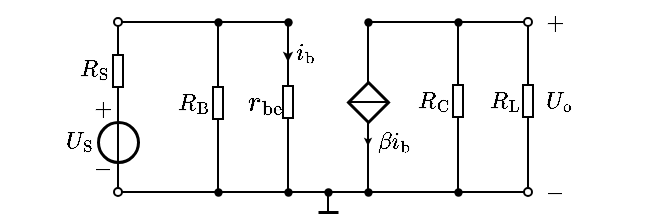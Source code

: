 <mxfile version="17.2.1" type="device"><diagram id="DjlsaW2NYaW3fOv1BPHt" name="第 1 页"><mxGraphModel dx="314" dy="228" grid="1" gridSize="5" guides="1" tooltips="1" connect="1" arrows="1" fold="1" page="1" pageScale="1" pageWidth="827" pageHeight="1169" math="1" shadow="0"><root><mxCell id="0"/><mxCell id="1" parent="0"/><mxCell id="vvexJ1z3C-hhkRDuJB4o-2" value="" style="endArrow=none;html=1;rounded=0;fontSize=10;startSize=4;endSize=4;endFill=0;startArrow=oval;startFill=0;" parent="1" edge="1"><mxGeometry width="50" height="50" relative="1" as="geometry"><mxPoint x="520" y="145" as="sourcePoint"/><mxPoint x="605" y="145" as="targetPoint"/></mxGeometry></mxCell><mxCell id="vvexJ1z3C-hhkRDuJB4o-4" value="$$R_{\mathrm{C}}$$" style="text;html=1;resizable=1;autosize=1;align=center;verticalAlign=middle;points=[];fillColor=none;strokeColor=none;rounded=0;fontSize=10;movable=1;rotatable=1;deletable=1;editable=1;connectable=0;allowArrows=0;" parent="1" vertex="1"><mxGeometry x="665" y="174.5" width="25" height="20" as="geometry"/></mxCell><mxCell id="vvexJ1z3C-hhkRDuJB4o-5" value="" style="endArrow=none;html=1;rounded=0;fontSize=10;startSize=4;endSize=4;entryX=1;entryY=0.5;entryDx=0;entryDy=0;entryPerimeter=0;" parent="1" target="vvexJ1z3C-hhkRDuJB4o-6" edge="1"><mxGeometry width="50" height="50" relative="1" as="geometry"><mxPoint x="690" y="145" as="sourcePoint"/><mxPoint x="847" y="40.5" as="targetPoint"/></mxGeometry></mxCell><mxCell id="vvexJ1z3C-hhkRDuJB4o-6" value="" style="pointerEvents=1;verticalLabelPosition=bottom;shadow=0;dashed=0;align=center;html=1;verticalAlign=top;shape=mxgraph.electrical.resistors.resistor_1;fontSize=10;direction=north;allowArrows=0;" parent="1" vertex="1"><mxGeometry x="687.5" y="172" width="5" height="25" as="geometry"/></mxCell><mxCell id="vvexJ1z3C-hhkRDuJB4o-7" value="" style="endArrow=none;html=1;rounded=0;fontSize=10;startSize=4;endSize=4;exitX=0;exitY=0.5;exitDx=0;exitDy=0;exitPerimeter=0;" parent="1" source="vvexJ1z3C-hhkRDuJB4o-6" edge="1"><mxGeometry width="50" height="50" relative="1" as="geometry"><mxPoint x="739.5" y="-6.5" as="sourcePoint"/><mxPoint x="690" y="230" as="targetPoint"/></mxGeometry></mxCell><mxCell id="vvexJ1z3C-hhkRDuJB4o-9" value="" style="endArrow=oval;html=1;rounded=0;fontSize=8;strokeWidth=1;startArrow=oval;startFill=0;endFill=0;startSize=4;endSize=4;" parent="1" edge="1"><mxGeometry width="50" height="50" relative="1" as="geometry"><mxPoint x="520" y="230" as="sourcePoint"/><mxPoint x="725" y="230" as="targetPoint"/></mxGeometry></mxCell><mxCell id="vvexJ1z3C-hhkRDuJB4o-11" value="" style="endArrow=none;html=1;rounded=0;fontSize=8;strokeWidth=1;" parent="1" edge="1"><mxGeometry width="50" height="50" relative="1" as="geometry"><mxPoint x="625" y="240" as="sourcePoint"/><mxPoint x="625" y="230" as="targetPoint"/></mxGeometry></mxCell><mxCell id="vvexJ1z3C-hhkRDuJB4o-12" value="" style="endArrow=none;html=1;rounded=0;fontSize=8;strokeWidth=1.5;" parent="1" edge="1"><mxGeometry width="50" height="50" relative="1" as="geometry"><mxPoint x="620" y="240" as="sourcePoint"/><mxPoint x="630" y="240" as="targetPoint"/></mxGeometry></mxCell><mxCell id="vvexJ1z3C-hhkRDuJB4o-13" value="" style="shape=waypoint;sketch=0;fillStyle=solid;size=6;pointerEvents=1;points=[];fillColor=none;resizable=1;rotatable=1;perimeter=centerPerimeter;snapToPoint=1;shadow=0;fontSize=6;strokeWidth=0.1;movable=1;deletable=1;editable=1;connectable=0;allowArrows=0;" parent="1" vertex="1"><mxGeometry x="615" y="220" width="20" height="20" as="geometry"/></mxCell><mxCell id="vvexJ1z3C-hhkRDuJB4o-14" value="" style="endArrow=oval;html=1;rounded=0;fontSize=6;strokeWidth=1;startArrow=none;startFill=0;endFill=0;startSize=4;endSize=4;exitX=0;exitY=0.5;exitDx=0;exitDy=0;exitPerimeter=0;" parent="1" edge="1"><mxGeometry width="50" height="50" relative="1" as="geometry"><mxPoint x="710" y="145" as="sourcePoint"/><mxPoint x="725" y="145" as="targetPoint"/></mxGeometry></mxCell><mxCell id="vvexJ1z3C-hhkRDuJB4o-15" value="" style="shape=waypoint;sketch=0;fillStyle=solid;size=6;pointerEvents=1;points=[];fillColor=none;resizable=1;rotatable=1;perimeter=centerPerimeter;snapToPoint=1;shadow=0;fontSize=6;strokeWidth=0.1;movable=1;deletable=1;editable=1;connectable=0;allowArrows=0;" parent="1" vertex="1"><mxGeometry x="680" y="220" width="20" height="20" as="geometry"/></mxCell><mxCell id="vvexJ1z3C-hhkRDuJB4o-17" value="$$U_{\mathrm{o}}$$" style="text;html=1;align=center;verticalAlign=middle;resizable=1;points=[];autosize=1;strokeColor=none;fillColor=none;fontSize=10;movable=1;rotatable=1;deletable=1;editable=1;connectable=0;" parent="1" vertex="1"><mxGeometry x="725" y="174.5" width="30" height="20" as="geometry"/></mxCell><mxCell id="vvexJ1z3C-hhkRDuJB4o-18" value="$$+$$" style="text;html=1;align=center;verticalAlign=middle;resizable=1;points=[];autosize=1;strokeColor=none;fillColor=none;fontSize=10;movable=1;rotatable=1;deletable=1;editable=1;connectable=0;" parent="1" vertex="1"><mxGeometry x="727.5" y="135" width="20" height="20" as="geometry"/></mxCell><mxCell id="vvexJ1z3C-hhkRDuJB4o-19" value="$$-$$" style="text;html=1;align=center;verticalAlign=middle;resizable=1;points=[];autosize=1;strokeColor=none;fillColor=none;fontSize=10;movable=1;rotatable=1;deletable=1;editable=1;connectable=0;" parent="1" vertex="1"><mxGeometry x="727.5" y="220" width="20" height="20" as="geometry"/></mxCell><mxCell id="vvexJ1z3C-hhkRDuJB4o-22" value="" style="endArrow=none;html=1;rounded=0;fontSize=8;startSize=4;endSize=4;strokeWidth=1;entryX=0;entryY=0.5;entryDx=0;entryDy=0;entryPerimeter=0;" parent="1" target="vvexJ1z3C-hhkRDuJB4o-25" edge="1"><mxGeometry width="50" height="50" relative="1" as="geometry"><mxPoint x="570" y="230" as="sourcePoint"/><mxPoint x="585" y="120" as="targetPoint"/></mxGeometry></mxCell><mxCell id="vvexJ1z3C-hhkRDuJB4o-23" value="" style="shape=waypoint;sketch=0;fillStyle=solid;size=6;pointerEvents=1;points=[];fillColor=none;resizable=1;rotatable=1;perimeter=centerPerimeter;snapToPoint=1;shadow=0;fontSize=6;strokeWidth=0.1;movable=1;deletable=1;editable=1;connectable=0;allowArrows=0;" parent="1" vertex="1"><mxGeometry x="560" y="220" width="20" height="20" as="geometry"/></mxCell><mxCell id="vvexJ1z3C-hhkRDuJB4o-24" value="$$R_{\mathrm{B}}$$" style="text;html=1;resizable=1;autosize=1;align=center;verticalAlign=middle;points=[];fillColor=none;strokeColor=none;rounded=0;fontSize=10;movable=1;rotatable=1;deletable=1;editable=1;connectable=0;allowArrows=0;" parent="1" vertex="1"><mxGeometry x="545" y="176" width="25" height="20" as="geometry"/></mxCell><mxCell id="vvexJ1z3C-hhkRDuJB4o-25" value="" style="pointerEvents=1;verticalLabelPosition=bottom;shadow=0;dashed=0;align=center;html=1;verticalAlign=top;shape=mxgraph.electrical.resistors.resistor_1;fontSize=10;direction=north;allowArrows=0;" parent="1" vertex="1"><mxGeometry x="567.5" y="173" width="5" height="25" as="geometry"/></mxCell><mxCell id="vvexJ1z3C-hhkRDuJB4o-26" value="" style="endArrow=none;html=1;rounded=0;fontSize=8;startSize=4;endSize=4;strokeWidth=1;exitX=1;exitY=0.5;exitDx=0;exitDy=0;exitPerimeter=0;" parent="1" source="vvexJ1z3C-hhkRDuJB4o-25" edge="1"><mxGeometry width="50" height="50" relative="1" as="geometry"><mxPoint x="605" y="146" as="sourcePoint"/><mxPoint x="570" y="145" as="targetPoint"/></mxGeometry></mxCell><mxCell id="vvexJ1z3C-hhkRDuJB4o-27" value="" style="shape=waypoint;sketch=0;fillStyle=solid;size=6;pointerEvents=1;points=[];fillColor=none;resizable=1;rotatable=1;perimeter=centerPerimeter;snapToPoint=1;shadow=0;fontSize=6;strokeWidth=0.1;movable=1;deletable=1;editable=1;connectable=0;allowArrows=0;" parent="1" vertex="1"><mxGeometry x="560" y="135" width="20" height="20" as="geometry"/></mxCell><mxCell id="vvexJ1z3C-hhkRDuJB4o-28" value="$$R_{\mathrm{L}}$$" style="text;html=1;resizable=1;autosize=1;align=center;verticalAlign=middle;points=[];fillColor=none;strokeColor=none;rounded=0;fontSize=10;movable=1;rotatable=1;deletable=1;editable=1;connectable=0;allowArrows=0;" parent="1" vertex="1"><mxGeometry x="705" y="174.5" width="15" height="20" as="geometry"/></mxCell><mxCell id="vvexJ1z3C-hhkRDuJB4o-29" value="" style="pointerEvents=1;verticalLabelPosition=bottom;shadow=0;dashed=0;align=center;html=1;verticalAlign=top;shape=mxgraph.electrical.resistors.resistor_1;fontSize=10;direction=north;allowArrows=0;" parent="1" vertex="1"><mxGeometry x="722.5" y="172" width="5" height="25" as="geometry"/></mxCell><mxCell id="vvexJ1z3C-hhkRDuJB4o-30" value="" style="endArrow=none;html=1;rounded=0;fontSize=8;startSize=4;endSize=4;strokeWidth=1;entryX=1;entryY=0.5;entryDx=0;entryDy=0;entryPerimeter=0;" parent="1" target="vvexJ1z3C-hhkRDuJB4o-29" edge="1"><mxGeometry width="50" height="50" relative="1" as="geometry"><mxPoint x="725" y="147" as="sourcePoint"/><mxPoint x="775" y="70" as="targetPoint"/></mxGeometry></mxCell><mxCell id="vvexJ1z3C-hhkRDuJB4o-31" value="" style="endArrow=none;html=1;rounded=0;fontSize=8;startSize=4;endSize=4;strokeWidth=1;entryX=0;entryY=0.5;entryDx=0;entryDy=0;entryPerimeter=0;" parent="1" target="vvexJ1z3C-hhkRDuJB4o-29" edge="1"><mxGeometry width="50" height="50" relative="1" as="geometry"><mxPoint x="725" y="228" as="sourcePoint"/><mxPoint x="775" y="150" as="targetPoint"/></mxGeometry></mxCell><mxCell id="vvexJ1z3C-hhkRDuJB4o-32" value="" style="endArrow=none;html=1;rounded=0;fontSize=8;startSize=4;endSize=4;strokeWidth=1;" parent="1" edge="1"><mxGeometry width="50" height="50" relative="1" as="geometry"><mxPoint x="645" y="145" as="sourcePoint"/><mxPoint x="710" y="145" as="targetPoint"/></mxGeometry></mxCell><mxCell id="vvexJ1z3C-hhkRDuJB4o-34" value="" style="shape=waypoint;sketch=0;fillStyle=solid;size=6;pointerEvents=1;points=[];fillColor=none;resizable=1;rotatable=1;perimeter=centerPerimeter;snapToPoint=1;shadow=0;fontSize=6;strokeWidth=0.1;movable=1;deletable=1;editable=1;connectable=0;allowArrows=0;" parent="1" vertex="1"><mxGeometry x="680" y="135" width="20" height="20" as="geometry"/></mxCell><mxCell id="vvexJ1z3C-hhkRDuJB4o-37" value="$$-$$" style="text;resizable=1;autosize=1;align=center;verticalAlign=middle;points=[];fillColor=none;strokeColor=none;rounded=0;html=1;imageAspect=1;noLabel=0;recursiveResize=1;expand=1;editable=1;movable=1;rotatable=1;deletable=1;connectable=0;comic=0;fontSize=10;" parent="1" vertex="1"><mxGeometry x="504" y="207.5" width="15" height="20" as="geometry"/></mxCell><mxCell id="vvexJ1z3C-hhkRDuJB4o-38" value="$$+$$" style="text;html=1;resizable=1;autosize=1;align=center;verticalAlign=middle;points=[];fillColor=none;strokeColor=none;rounded=0;movable=1;rotatable=1;deletable=1;editable=1;connectable=0;fontSize=10;" parent="1" vertex="1"><mxGeometry x="504" y="178" width="15" height="20" as="geometry"/></mxCell><mxCell id="vvexJ1z3C-hhkRDuJB4o-39" value="" style="ellipse;whiteSpace=wrap;html=1;aspect=fixed;labelBorderColor=none;fontSize=10;strokeColor=default;strokeWidth=1.5;fillColor=none;" parent="1" vertex="1"><mxGeometry x="510" y="195" width="20" height="20" as="geometry"/></mxCell><mxCell id="vvexJ1z3C-hhkRDuJB4o-40" value="\(U_\mathrm{S}\)" style="text;html=1;resizable=1;autosize=1;align=center;verticalAlign=middle;points=[];fillColor=none;strokeColor=none;rounded=0;comic=0;movable=1;rotatable=1;deletable=1;editable=1;connectable=0;fontSize=10;" parent="1" vertex="1"><mxGeometry x="490" y="195" width="20" height="20" as="geometry"/></mxCell><mxCell id="vvexJ1z3C-hhkRDuJB4o-41" value="" style="endArrow=none;html=1;rounded=0;fontSize=10;entryX=0.5;entryY=0;entryDx=0;entryDy=0;exitX=0.5;exitY=1;exitDx=0;exitDy=0;" parent="1" source="vvexJ1z3C-hhkRDuJB4o-39" target="vvexJ1z3C-hhkRDuJB4o-39" edge="1"><mxGeometry width="50" height="50" relative="1" as="geometry"><mxPoint x="550" y="235" as="sourcePoint"/><mxPoint x="600" y="185" as="targetPoint"/></mxGeometry></mxCell><mxCell id="vvexJ1z3C-hhkRDuJB4o-42" value="" style="endArrow=none;html=1;rounded=0;fontSize=10;entryX=0.5;entryY=1;entryDx=0;entryDy=0;" parent="1" target="vvexJ1z3C-hhkRDuJB4o-39" edge="1"><mxGeometry width="50" height="50" relative="1" as="geometry"><mxPoint x="520" y="228" as="sourcePoint"/><mxPoint x="605" y="165" as="targetPoint"/></mxGeometry></mxCell><mxCell id="vvexJ1z3C-hhkRDuJB4o-43" value="$$R_{\mathrm{S}}$$" style="text;html=1;resizable=1;autosize=1;align=center;verticalAlign=middle;points=[];fillColor=none;strokeColor=none;rounded=0;fontSize=10;movable=1;rotatable=1;deletable=1;editable=1;connectable=0;allowArrows=0;" parent="1" vertex="1"><mxGeometry x="495" y="159.25" width="25" height="20" as="geometry"/></mxCell><mxCell id="vvexJ1z3C-hhkRDuJB4o-44" value="" style="endArrow=none;html=1;rounded=0;fontSize=10;startSize=4;endSize=4;entryX=1;entryY=0.5;entryDx=0;entryDy=0;entryPerimeter=0;" parent="1" target="vvexJ1z3C-hhkRDuJB4o-45" edge="1"><mxGeometry width="50" height="50" relative="1" as="geometry"><mxPoint x="520" y="147" as="sourcePoint"/><mxPoint x="717" y="112.5" as="targetPoint"/></mxGeometry></mxCell><mxCell id="vvexJ1z3C-hhkRDuJB4o-45" value="" style="pointerEvents=1;verticalLabelPosition=bottom;shadow=0;dashed=0;align=center;html=1;verticalAlign=top;shape=mxgraph.electrical.resistors.resistor_1;fontSize=10;direction=north;allowArrows=0;" parent="1" vertex="1"><mxGeometry x="517.5" y="157" width="5" height="25" as="geometry"/></mxCell><mxCell id="vvexJ1z3C-hhkRDuJB4o-46" value="" style="endArrow=none;html=1;rounded=0;fontSize=10;startSize=4;endSize=4;exitX=0;exitY=0.5;exitDx=0;exitDy=0;exitPerimeter=0;entryX=0.5;entryY=0;entryDx=0;entryDy=0;" parent="1" source="vvexJ1z3C-hhkRDuJB4o-45" target="vvexJ1z3C-hhkRDuJB4o-39" edge="1"><mxGeometry width="50" height="50" relative="1" as="geometry"><mxPoint x="609.5" y="5.5" as="sourcePoint"/><mxPoint x="520" y="120" as="targetPoint"/></mxGeometry></mxCell><mxCell id="vvexJ1z3C-hhkRDuJB4o-48" value="" style="pointerEvents=1;verticalLabelPosition=bottom;shadow=0;dashed=0;align=center;html=1;verticalAlign=top;shape=mxgraph.electrical.signal_sources.source;aspect=fixed;points=[[0.5,0,0],[1,0.5,0],[0.5,1,0],[0,0.5,0]];elSignalType=none;elSourceType=dependent;strokeWidth=1.5;direction=south;" parent="1" vertex="1"><mxGeometry x="635" y="175" width="20" height="20" as="geometry"/></mxCell><mxCell id="vvexJ1z3C-hhkRDuJB4o-49" value="" style="endArrow=none;html=1;rounded=0;fontSize=12;startSize=4;endSize=1;strokeWidth=1;jumpStyle=none;jumpSize=6;entryX=0.5;entryY=0;entryDx=0;entryDy=0;entryPerimeter=0;exitX=0.5;exitY=1;exitDx=0;exitDy=0;exitPerimeter=0;" parent="1" source="vvexJ1z3C-hhkRDuJB4o-48" target="vvexJ1z3C-hhkRDuJB4o-48" edge="1"><mxGeometry width="50" height="50" relative="1" as="geometry"><mxPoint x="615" y="189.58" as="sourcePoint"/><mxPoint x="675" y="119.58" as="targetPoint"/></mxGeometry></mxCell><mxCell id="vvexJ1z3C-hhkRDuJB4o-50" value="" style="endArrow=none;html=1;rounded=0;exitX=0;exitY=0.5;exitDx=0;exitDy=0;exitPerimeter=0;" parent="1" source="vvexJ1z3C-hhkRDuJB4o-48" edge="1"><mxGeometry width="50" height="50" relative="1" as="geometry"><mxPoint x="655" y="204.58" as="sourcePoint"/><mxPoint x="645" y="145" as="targetPoint"/></mxGeometry></mxCell><mxCell id="vvexJ1z3C-hhkRDuJB4o-51" value="" style="endArrow=none;html=1;rounded=0;entryX=1;entryY=0.5;entryDx=0;entryDy=0;entryPerimeter=0;" parent="1" target="vvexJ1z3C-hhkRDuJB4o-48" edge="1"><mxGeometry width="50" height="50" relative="1" as="geometry"><mxPoint x="645" y="230" as="sourcePoint"/><mxPoint x="740" y="215" as="targetPoint"/></mxGeometry></mxCell><mxCell id="vvexJ1z3C-hhkRDuJB4o-52" value="" style="endArrow=classic;html=1;rounded=0;fontSize=12;startSize=4;endSize=1;strokeWidth=1;jumpSize=6;" parent="1" edge="1"><mxGeometry width="50" height="50" relative="1" as="geometry"><mxPoint x="645" y="198" as="sourcePoint"/><mxPoint x="645" y="207" as="targetPoint"/></mxGeometry></mxCell><mxCell id="vvexJ1z3C-hhkRDuJB4o-53" value="\(\beta i_\mathrm{b}\)" style="text;html=1;resizable=1;autosize=1;align=center;verticalAlign=middle;points=[];fillColor=none;strokeColor=none;rounded=0;comic=0;movable=1;rotatable=1;deletable=1;editable=1;connectable=0;fontSize=10;" parent="1" vertex="1"><mxGeometry x="645" y="194.5" width="25" height="20" as="geometry"/></mxCell><mxCell id="vvexJ1z3C-hhkRDuJB4o-54" value="" style="endArrow=none;html=1;rounded=0;fontSize=10;startSize=4;endSize=4;entryX=1;entryY=0.5;entryDx=0;entryDy=0;entryPerimeter=0;" parent="1" target="vvexJ1z3C-hhkRDuJB4o-55" edge="1"><mxGeometry width="50" height="50" relative="1" as="geometry"><mxPoint x="605" y="145" as="sourcePoint"/><mxPoint x="749.5" y="65.5" as="targetPoint"/></mxGeometry></mxCell><mxCell id="vvexJ1z3C-hhkRDuJB4o-55" value="" style="pointerEvents=1;verticalLabelPosition=bottom;shadow=0;dashed=0;align=center;html=1;verticalAlign=top;shape=mxgraph.electrical.resistors.resistor_1;fontSize=10;direction=north;" parent="1" vertex="1"><mxGeometry x="602.5" y="172.5" width="5" height="25" as="geometry"/></mxCell><mxCell id="vvexJ1z3C-hhkRDuJB4o-56" value="" style="endArrow=none;html=1;rounded=0;fontSize=10;startSize=4;endSize=4;exitX=0;exitY=0.5;exitDx=0;exitDy=0;exitPerimeter=0;" parent="1" source="vvexJ1z3C-hhkRDuJB4o-55" edge="1"><mxGeometry width="50" height="50" relative="1" as="geometry"><mxPoint x="707" y="50.5" as="sourcePoint"/><mxPoint x="605" y="230" as="targetPoint"/></mxGeometry></mxCell><mxCell id="vvexJ1z3C-hhkRDuJB4o-57" value="$$r_{\mathrm{be}}$$" style="text;html=1;align=center;verticalAlign=middle;resizable=1;points=[];autosize=1;strokeColor=none;fillColor=none;movable=1;rotatable=1;deletable=1;editable=1;connectable=1;" parent="1" vertex="1"><mxGeometry x="580" y="175" width="25" height="20" as="geometry"/></mxCell><mxCell id="vvexJ1z3C-hhkRDuJB4o-58" value="" style="shape=waypoint;sketch=0;fillStyle=solid;size=6;pointerEvents=1;points=[];fillColor=none;resizable=1;rotatable=1;perimeter=centerPerimeter;snapToPoint=1;strokeWidth=0.1;movable=1;deletable=1;editable=1;connectable=0;allowArrows=0;" parent="1" vertex="1"><mxGeometry x="595" y="220" width="20" height="20" as="geometry"/></mxCell><mxCell id="vvexJ1z3C-hhkRDuJB4o-59" value="" style="shape=waypoint;sketch=0;fillStyle=solid;size=6;pointerEvents=1;points=[];fillColor=none;resizable=1;rotatable=1;perimeter=centerPerimeter;snapToPoint=1;strokeWidth=0.1;movable=1;deletable=1;editable=1;connectable=0;allowArrows=0;" parent="1" vertex="1"><mxGeometry x="635" y="220" width="20" height="20" as="geometry"/></mxCell><mxCell id="vvexJ1z3C-hhkRDuJB4o-62" value="" style="shape=waypoint;sketch=0;fillStyle=solid;size=6;pointerEvents=1;points=[];fillColor=none;resizable=1;rotatable=1;perimeter=centerPerimeter;snapToPoint=1;shadow=0;fontSize=6;strokeWidth=0.1;movable=1;deletable=1;editable=1;connectable=0;allowArrows=0;" parent="1" vertex="1"><mxGeometry x="595" y="135" width="20" height="20" as="geometry"/></mxCell><mxCell id="vvexJ1z3C-hhkRDuJB4o-63" value="" style="shape=waypoint;sketch=0;fillStyle=solid;size=6;pointerEvents=1;points=[];fillColor=none;resizable=1;rotatable=1;perimeter=centerPerimeter;snapToPoint=1;shadow=0;fontSize=6;strokeWidth=0.1;movable=1;deletable=1;editable=1;connectable=0;allowArrows=0;" parent="1" vertex="1"><mxGeometry x="635" y="135" width="20" height="20" as="geometry"/></mxCell><mxCell id="y9GUuRnJ8xm_hDTn8wkL-1" value="" style="endArrow=classic;html=1;rounded=0;startSize=2;endSize=2;" edge="1" parent="1"><mxGeometry width="50" height="50" relative="1" as="geometry"><mxPoint x="605" y="150" as="sourcePoint"/><mxPoint x="605" y="165" as="targetPoint"/></mxGeometry></mxCell><mxCell id="y9GUuRnJ8xm_hDTn8wkL-2" value="$$i_\mathrm{b}$$" style="text;html=1;align=center;verticalAlign=middle;resizable=1;points=[];autosize=1;strokeColor=none;fillColor=none;fontSize=10;movable=1;rotatable=1;deletable=1;editable=1;connectable=1;" vertex="1" parent="1"><mxGeometry x="605" y="150" width="15" height="20" as="geometry"/></mxCell></root></mxGraphModel></diagram></mxfile>